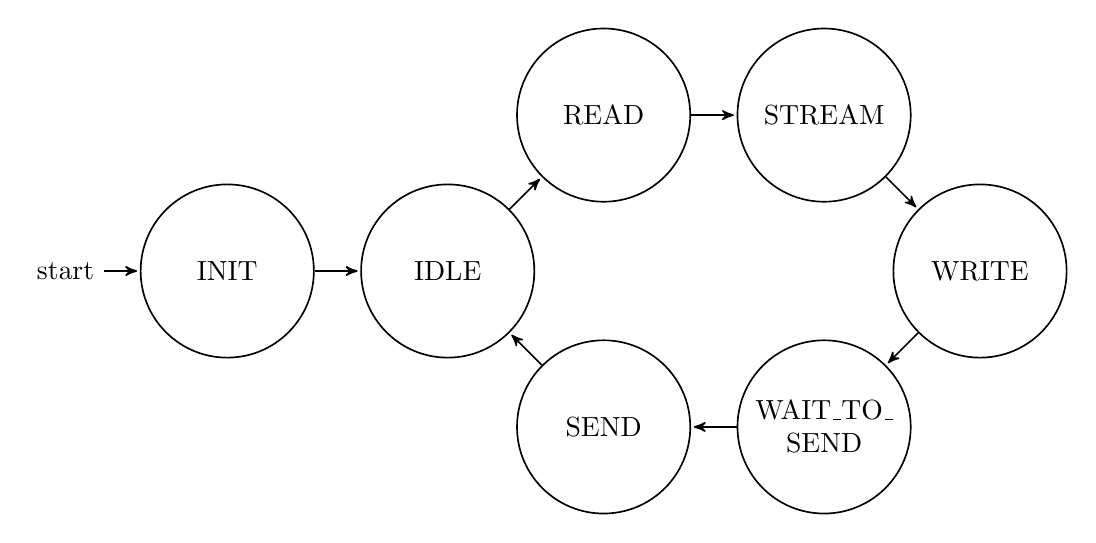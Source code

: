 % \tikzsetnextfilename{system-overview}
\begin{tikzpicture}[->,>=stealth',shorten >=1pt,auto,node distance=2.8cm,
                    semithick]

    \tikzstyle{every state}=[fill=white,draw=black,text=black,minimum width=2.2cm]
    
    % states
    \node[initial,state] (A)                    {INIT};
    \node[state]         (B) [right of=A]       {IDLE};
    \node[state]         (C) [above right of=B] {READ};
    \node[state]         (D) [right of=C]       {STREAM};
    \node[state]         (E) [below right of=D]       {WRITE};
    \node[state, align=center]         (F) [below left of=E]       {WAIT\_TO\_ \\ SEND};
    \node[state]         (G) [left of=F]       {SEND};


    % path
    \path   (A) edge              node {} (B)
            (B) edge              node {} (C)
            (C) edge              node {} (D)
            (D) edge              node {} (E)
            (E) edge              node {} (F)
            (F) edge              node {} (G)
            (G) edge              node {} (B);
    \begin{pgfonlayer}{main}

    \end{pgfonlayer}

    \begin{pgfonlayer}{foreground}
    
    \end{pgfonlayer} 


\end{tikzpicture}